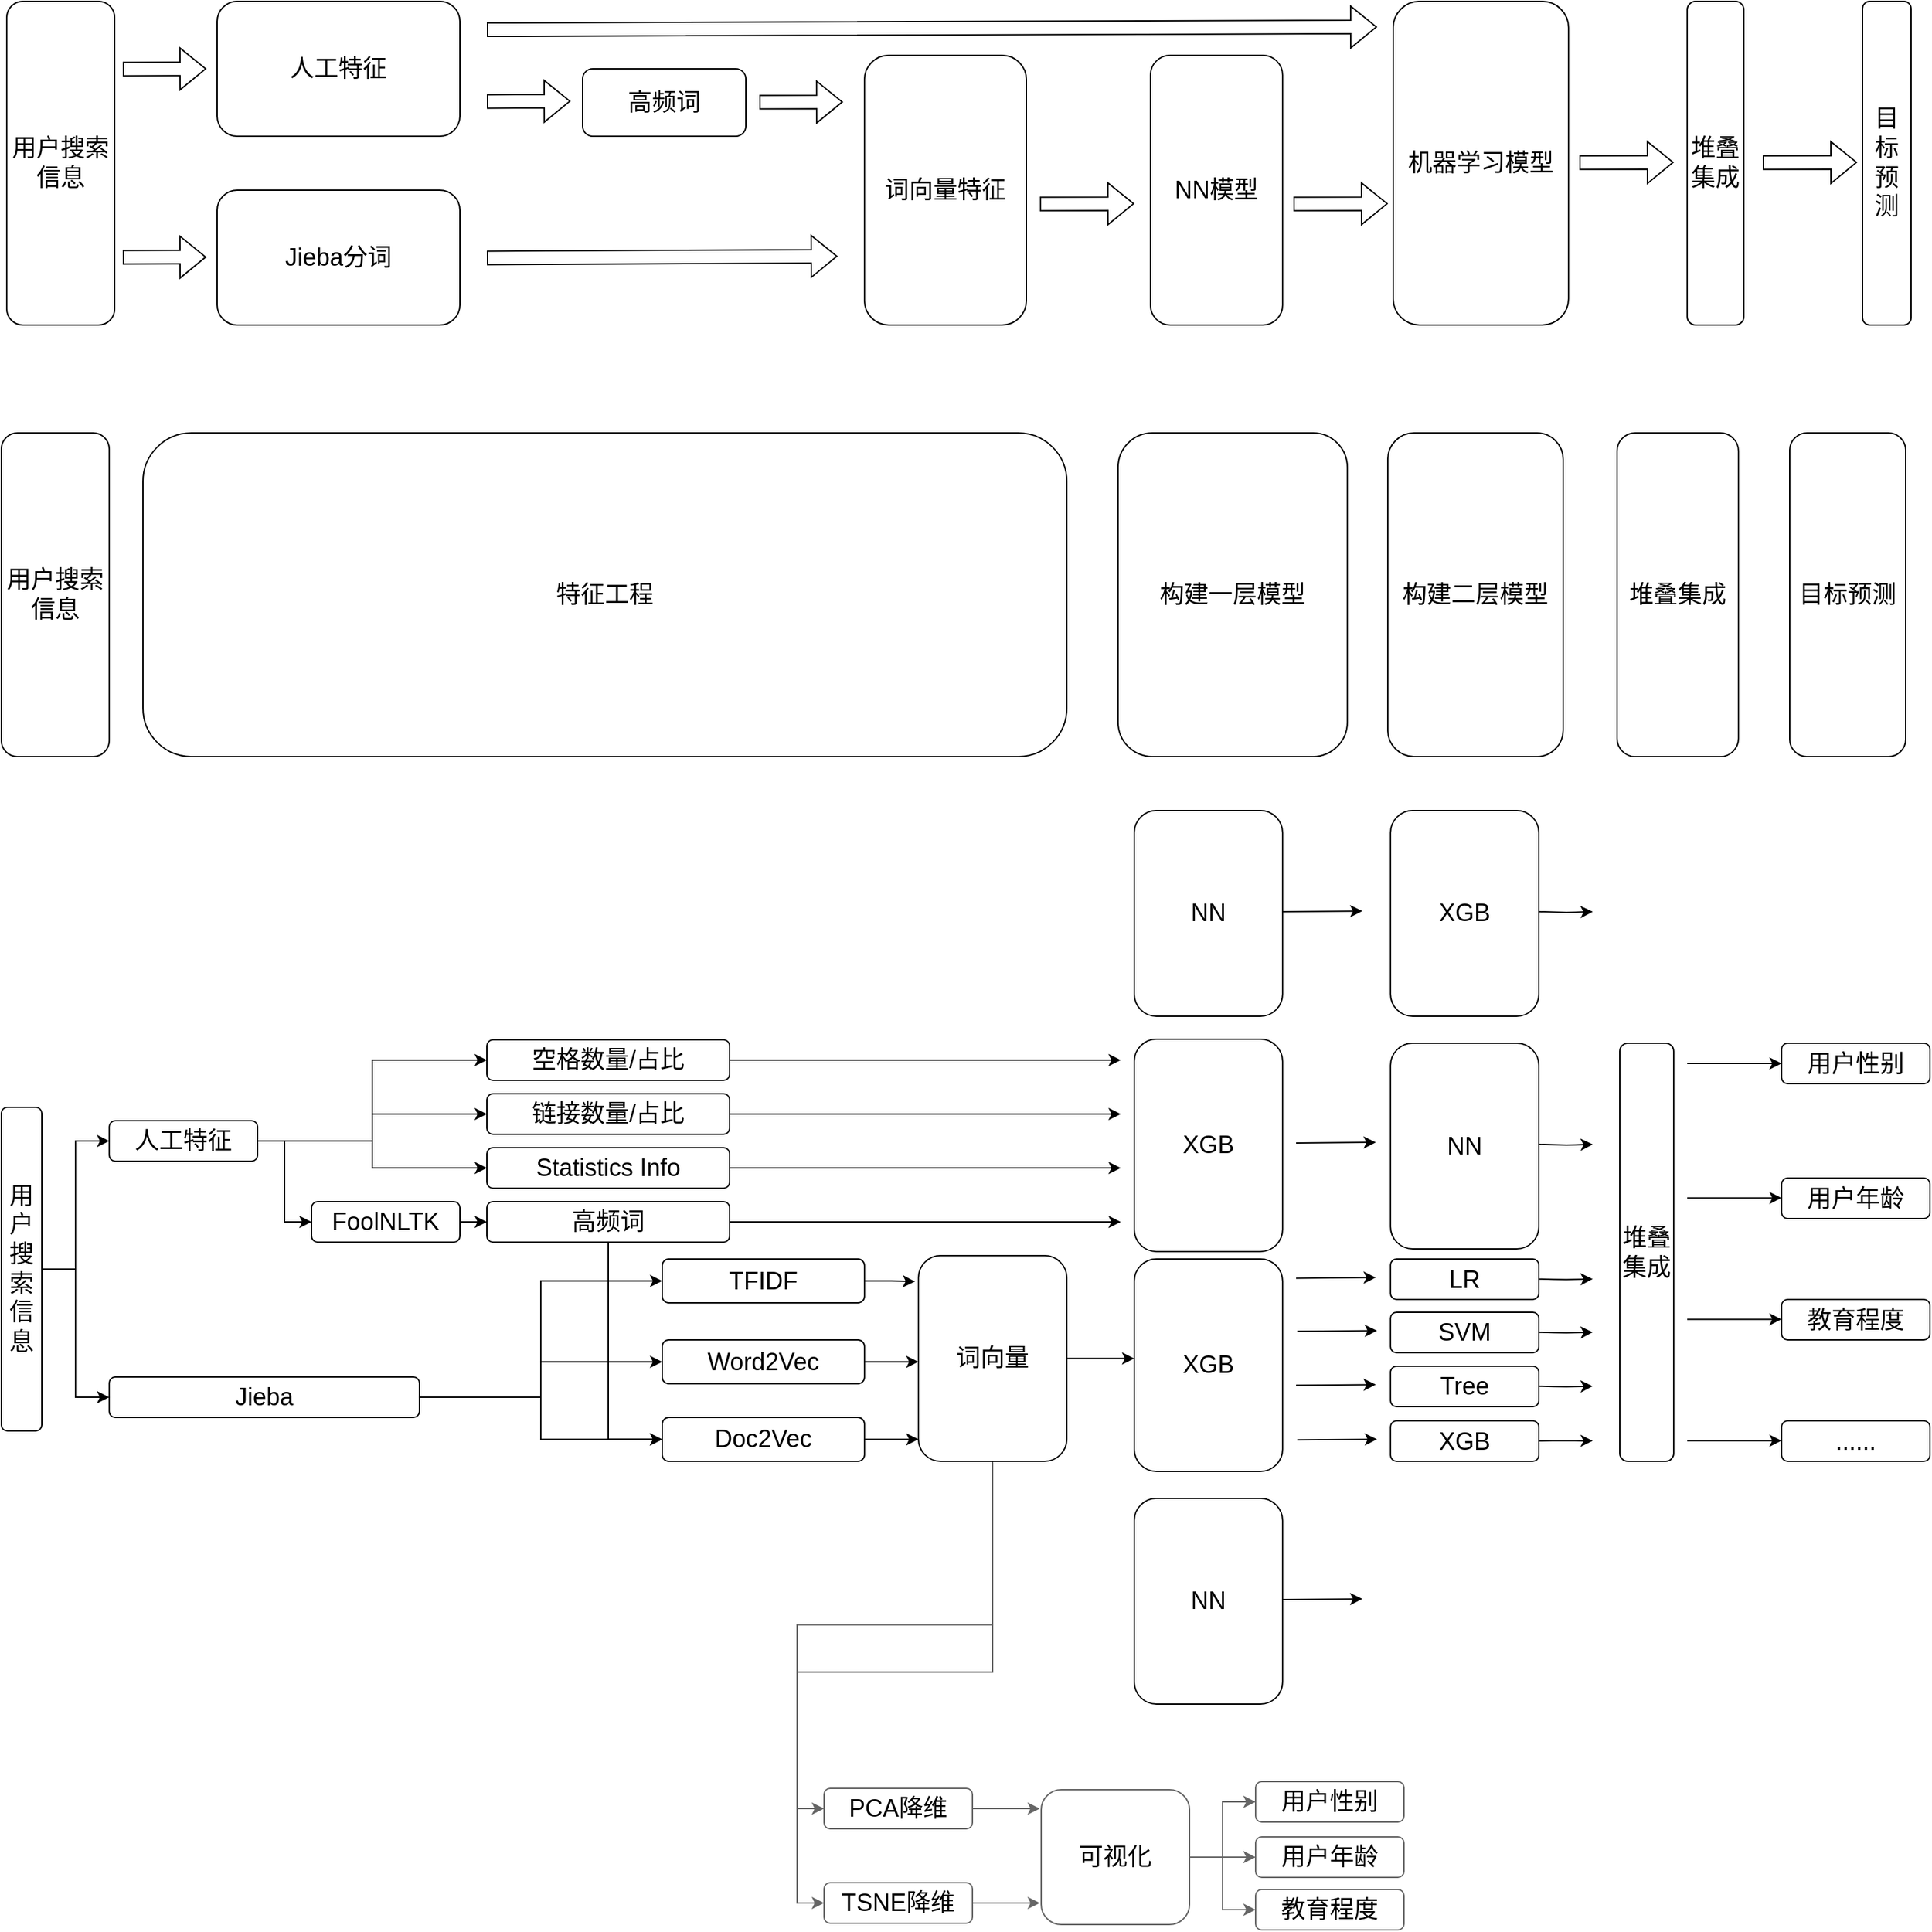 <mxfile version="20.8.16" type="device"><diagram name="第 1 页" id="9Fc30EY1NGMjiPHyrEch"><mxGraphModel dx="1570" dy="1828" grid="1" gridSize="10" guides="1" tooltips="1" connect="1" arrows="1" fold="1" page="0" pageScale="1" pageWidth="827" pageHeight="1169" math="0" shadow="0"><root><mxCell id="0"/><mxCell id="1" parent="0"/><mxCell id="GUbCvNFaOBTnG6HG5J1T-9" style="edgeStyle=orthogonalEdgeStyle;rounded=0;orthogonalLoop=1;jettySize=auto;html=1;entryX=0;entryY=0.5;entryDx=0;entryDy=0;" parent="1" source="LwiLBTdPyozljFXvESVH-2" target="LwiLBTdPyozljFXvESVH-25" edge="1"><mxGeometry relative="1" as="geometry"/></mxCell><mxCell id="GUbCvNFaOBTnG6HG5J1T-10" style="edgeStyle=orthogonalEdgeStyle;rounded=0;orthogonalLoop=1;jettySize=auto;html=1;entryX=0;entryY=0.5;entryDx=0;entryDy=0;" parent="1" source="LwiLBTdPyozljFXvESVH-2" target="LwiLBTdPyozljFXvESVH-4" edge="1"><mxGeometry relative="1" as="geometry"/></mxCell><mxCell id="LwiLBTdPyozljFXvESVH-2" value="&lt;font style=&quot;font-size: 18px;&quot;&gt;用户搜索信息&lt;/font&gt;" style="rounded=1;whiteSpace=wrap;html=1;" parent="1" vertex="1"><mxGeometry x="20" y="350" width="30" height="240" as="geometry"/></mxCell><mxCell id="GUbCvNFaOBTnG6HG5J1T-11" style="edgeStyle=orthogonalEdgeStyle;rounded=0;orthogonalLoop=1;jettySize=auto;html=1;entryX=0;entryY=0.5;entryDx=0;entryDy=0;" parent="1" source="LwiLBTdPyozljFXvESVH-4" target="LwiLBTdPyozljFXvESVH-15" edge="1"><mxGeometry relative="1" as="geometry"/></mxCell><mxCell id="GUbCvNFaOBTnG6HG5J1T-12" style="edgeStyle=orthogonalEdgeStyle;rounded=0;orthogonalLoop=1;jettySize=auto;html=1;entryX=0;entryY=0.5;entryDx=0;entryDy=0;" parent="1" source="LwiLBTdPyozljFXvESVH-4" target="LwiLBTdPyozljFXvESVH-7" edge="1"><mxGeometry relative="1" as="geometry"/></mxCell><mxCell id="GUbCvNFaOBTnG6HG5J1T-13" style="edgeStyle=orthogonalEdgeStyle;rounded=0;orthogonalLoop=1;jettySize=auto;html=1;entryX=0;entryY=0.5;entryDx=0;entryDy=0;" parent="1" source="LwiLBTdPyozljFXvESVH-4" target="LwiLBTdPyozljFXvESVH-6" edge="1"><mxGeometry relative="1" as="geometry"/></mxCell><mxCell id="GUbCvNFaOBTnG6HG5J1T-14" style="edgeStyle=orthogonalEdgeStyle;rounded=0;orthogonalLoop=1;jettySize=auto;html=1;entryX=0;entryY=0.5;entryDx=0;entryDy=0;" parent="1" source="LwiLBTdPyozljFXvESVH-4" target="LwiLBTdPyozljFXvESVH-5" edge="1"><mxGeometry relative="1" as="geometry"/></mxCell><mxCell id="LwiLBTdPyozljFXvESVH-4" value="人工特征" style="rounded=1;whiteSpace=wrap;html=1;fontSize=18;fontColor=none;" parent="1" vertex="1"><mxGeometry x="100" y="360" width="110" height="30" as="geometry"/></mxCell><mxCell id="RSTVQu0dO_HnuHoC6hdl-31" style="edgeStyle=orthogonalEdgeStyle;rounded=0;orthogonalLoop=1;jettySize=auto;html=1;" parent="1" source="LwiLBTdPyozljFXvESVH-5" edge="1"><mxGeometry relative="1" as="geometry"><mxPoint x="850" y="315" as="targetPoint"/></mxGeometry></mxCell><mxCell id="LwiLBTdPyozljFXvESVH-5" value="空格数量/占比" style="rounded=1;whiteSpace=wrap;html=1;fontSize=18;fontColor=none;" parent="1" vertex="1"><mxGeometry x="380" y="300" width="180" height="30" as="geometry"/></mxCell><mxCell id="RSTVQu0dO_HnuHoC6hdl-32" style="edgeStyle=orthogonalEdgeStyle;rounded=0;orthogonalLoop=1;jettySize=auto;html=1;" parent="1" source="LwiLBTdPyozljFXvESVH-6" edge="1"><mxGeometry relative="1" as="geometry"><mxPoint x="850" y="355" as="targetPoint"/></mxGeometry></mxCell><mxCell id="LwiLBTdPyozljFXvESVH-6" value="链接数量/占比" style="rounded=1;whiteSpace=wrap;html=1;fontSize=18;fontColor=none;" parent="1" vertex="1"><mxGeometry x="380" y="340" width="180" height="30" as="geometry"/></mxCell><mxCell id="RSTVQu0dO_HnuHoC6hdl-33" style="edgeStyle=orthogonalEdgeStyle;rounded=0;orthogonalLoop=1;jettySize=auto;html=1;" parent="1" source="LwiLBTdPyozljFXvESVH-7" edge="1"><mxGeometry relative="1" as="geometry"><mxPoint x="850" y="395" as="targetPoint"/></mxGeometry></mxCell><mxCell id="LwiLBTdPyozljFXvESVH-7" value="Statistics Info" style="rounded=1;whiteSpace=wrap;html=1;fontSize=18;fontColor=none;" parent="1" vertex="1"><mxGeometry x="380" y="380" width="180" height="30" as="geometry"/></mxCell><mxCell id="RSTVQu0dO_HnuHoC6hdl-4" style="edgeStyle=orthogonalEdgeStyle;rounded=0;orthogonalLoop=1;jettySize=auto;html=1;entryX=0;entryY=0.5;entryDx=0;entryDy=0;" parent="1" source="LwiLBTdPyozljFXvESVH-8" target="LwiLBTdPyozljFXvESVH-21" edge="1"><mxGeometry relative="1" as="geometry"/></mxCell><mxCell id="RSTVQu0dO_HnuHoC6hdl-34" style="edgeStyle=orthogonalEdgeStyle;rounded=0;orthogonalLoop=1;jettySize=auto;html=1;" parent="1" source="LwiLBTdPyozljFXvESVH-8" edge="1"><mxGeometry relative="1" as="geometry"><mxPoint x="850" y="435" as="targetPoint"/></mxGeometry></mxCell><mxCell id="LwiLBTdPyozljFXvESVH-8" value="高频词" style="rounded=1;whiteSpace=wrap;html=1;fontSize=18;fontColor=none;" parent="1" vertex="1"><mxGeometry x="380" y="420" width="180" height="30" as="geometry"/></mxCell><mxCell id="LwiLBTdPyozljFXvESVH-17" style="edgeStyle=orthogonalEdgeStyle;orthogonalLoop=1;jettySize=auto;html=1;entryX=0;entryY=0.5;entryDx=0;entryDy=0;fontSize=18;fontColor=none;" parent="1" target="LwiLBTdPyozljFXvESVH-8" edge="1"><mxGeometry relative="1" as="geometry"><mxPoint x="350" y="435.0" as="sourcePoint"/></mxGeometry></mxCell><mxCell id="LwiLBTdPyozljFXvESVH-15" value="FoolNLTK" style="rounded=1;whiteSpace=wrap;html=1;fontSize=18;fontColor=none;" parent="1" vertex="1"><mxGeometry x="250" y="420" width="110" height="30" as="geometry"/></mxCell><mxCell id="6wwRhOgcztrtC0Wjj2rU-10" style="edgeStyle=orthogonalEdgeStyle;rounded=0;orthogonalLoop=1;jettySize=auto;html=1;entryX=0;entryY=0.893;entryDx=0;entryDy=0;entryPerimeter=0;" parent="1" source="LwiLBTdPyozljFXvESVH-21" target="hGY91zKGhi6O16tzzfDq-1" edge="1"><mxGeometry relative="1" as="geometry"/></mxCell><mxCell id="LwiLBTdPyozljFXvESVH-21" value="Doc2Vec" style="rounded=1;whiteSpace=wrap;html=1;fontSize=18;fontColor=none;" parent="1" vertex="1"><mxGeometry x="510" y="580" width="150" height="32.5" as="geometry"/></mxCell><mxCell id="LwiLBTdPyozljFXvESVH-24" value="&lt;span style=&quot;font-size: 18px;&quot;&gt;堆叠集成&lt;/span&gt;" style="rounded=1;whiteSpace=wrap;html=1;" parent="1" vertex="1"><mxGeometry x="1220" y="302.5" width="40" height="310" as="geometry"/></mxCell><mxCell id="hGY91zKGhi6O16tzzfDq-18" style="edgeStyle=orthogonalEdgeStyle;rounded=0;orthogonalLoop=1;jettySize=auto;html=1;entryX=0;entryY=0.5;entryDx=0;entryDy=0;" parent="1" source="LwiLBTdPyozljFXvESVH-25" target="LwiLBTdPyozljFXvESVH-21" edge="1"><mxGeometry relative="1" as="geometry"/></mxCell><mxCell id="6wwRhOgcztrtC0Wjj2rU-5" style="edgeStyle=orthogonalEdgeStyle;rounded=0;orthogonalLoop=1;jettySize=auto;html=1;entryX=0;entryY=0.5;entryDx=0;entryDy=0;" parent="1" source="LwiLBTdPyozljFXvESVH-25" target="6wwRhOgcztrtC0Wjj2rU-2" edge="1"><mxGeometry relative="1" as="geometry"/></mxCell><mxCell id="6wwRhOgcztrtC0Wjj2rU-6" style="edgeStyle=orthogonalEdgeStyle;rounded=0;orthogonalLoop=1;jettySize=auto;html=1;entryX=0;entryY=0.5;entryDx=0;entryDy=0;" parent="1" source="LwiLBTdPyozljFXvESVH-25" target="6wwRhOgcztrtC0Wjj2rU-3" edge="1"><mxGeometry relative="1" as="geometry"/></mxCell><mxCell id="LwiLBTdPyozljFXvESVH-25" value="Jieba" style="rounded=1;whiteSpace=wrap;html=1;fontSize=18;fontColor=none;" parent="1" vertex="1"><mxGeometry x="100" y="550" width="230" height="30" as="geometry"/></mxCell><mxCell id="LwiLBTdPyozljFXvESVH-36" value="教育程度" style="rounded=1;whiteSpace=wrap;html=1;fontSize=18;fontColor=none;" parent="1" vertex="1"><mxGeometry x="1340" y="492.5" width="110" height="30" as="geometry"/></mxCell><mxCell id="LwiLBTdPyozljFXvESVH-37" value="用户年龄" style="rounded=1;whiteSpace=wrap;html=1;fontSize=18;fontColor=none;" parent="1" vertex="1"><mxGeometry x="1340" y="402.5" width="110" height="30" as="geometry"/></mxCell><mxCell id="LwiLBTdPyozljFXvESVH-38" value="用户性别" style="rounded=1;whiteSpace=wrap;html=1;fontSize=18;fontColor=none;" parent="1" vertex="1"><mxGeometry x="1340" y="302.5" width="110" height="30" as="geometry"/></mxCell><mxCell id="LwiLBTdPyozljFXvESVH-41" value="......" style="rounded=1;whiteSpace=wrap;html=1;fontSize=18;fontColor=none;" parent="1" vertex="1"><mxGeometry x="1340" y="582.5" width="110" height="30" as="geometry"/></mxCell><mxCell id="GUbCvNFaOBTnG6HG5J1T-35" style="edgeStyle=orthogonalEdgeStyle;rounded=0;orthogonalLoop=1;jettySize=auto;html=1;fontSize=18;fontColor=default;strokeColor=#666666;" parent="1" source="LwiLBTdPyozljFXvESVH-43" edge="1"><mxGeometry relative="1" as="geometry"><mxPoint x="790" y="870" as="targetPoint"/></mxGeometry></mxCell><mxCell id="LwiLBTdPyozljFXvESVH-43" value="PCA降维" style="rounded=1;whiteSpace=wrap;html=1;fontSize=18;fontColor=none;strokeColor=#666666;" parent="1" vertex="1"><mxGeometry x="630" y="855" width="110" height="30" as="geometry"/></mxCell><mxCell id="GUbCvNFaOBTnG6HG5J1T-37" style="edgeStyle=orthogonalEdgeStyle;rounded=0;orthogonalLoop=1;jettySize=auto;html=1;entryX=0;entryY=0.5;entryDx=0;entryDy=0;fontSize=18;fontColor=default;strokeColor=#666666;" parent="1" source="LwiLBTdPyozljFXvESVH-45" target="LwiLBTdPyozljFXvESVH-51" edge="1"><mxGeometry relative="1" as="geometry"/></mxCell><mxCell id="GUbCvNFaOBTnG6HG5J1T-38" style="edgeStyle=orthogonalEdgeStyle;rounded=0;orthogonalLoop=1;jettySize=auto;html=1;entryX=0;entryY=0.5;entryDx=0;entryDy=0;fontSize=18;fontColor=default;strokeColor=#666666;" parent="1" source="LwiLBTdPyozljFXvESVH-45" target="LwiLBTdPyozljFXvESVH-50" edge="1"><mxGeometry relative="1" as="geometry"/></mxCell><mxCell id="GUbCvNFaOBTnG6HG5J1T-39" style="edgeStyle=orthogonalEdgeStyle;rounded=0;orthogonalLoop=1;jettySize=auto;html=1;entryX=0;entryY=0.5;entryDx=0;entryDy=0;fontSize=18;fontColor=default;strokeColor=#666666;" parent="1" source="LwiLBTdPyozljFXvESVH-45" target="LwiLBTdPyozljFXvESVH-49" edge="1"><mxGeometry relative="1" as="geometry"/></mxCell><mxCell id="LwiLBTdPyozljFXvESVH-45" value="可视化" style="rounded=1;whiteSpace=wrap;html=1;fontSize=18;fontColor=none;strokeColor=#666666;" parent="1" vertex="1"><mxGeometry x="791" y="856" width="110" height="100" as="geometry"/></mxCell><mxCell id="LwiLBTdPyozljFXvESVH-49" value="教育程度" style="rounded=1;whiteSpace=wrap;html=1;fontSize=18;fontColor=none;strokeColor=#666666;" parent="1" vertex="1"><mxGeometry x="950" y="930" width="110" height="30" as="geometry"/></mxCell><mxCell id="LwiLBTdPyozljFXvESVH-50" value="用户年龄" style="rounded=1;whiteSpace=wrap;html=1;fontSize=18;fontColor=none;strokeColor=#666666;" parent="1" vertex="1"><mxGeometry x="950" y="891" width="110" height="30" as="geometry"/></mxCell><mxCell id="LwiLBTdPyozljFXvESVH-51" value="用户性别" style="rounded=1;whiteSpace=wrap;html=1;fontSize=18;fontColor=none;strokeColor=#666666;" parent="1" vertex="1"><mxGeometry x="950" y="850" width="110" height="30" as="geometry"/></mxCell><mxCell id="LwiLBTdPyozljFXvESVH-86" style="edgeStyle=orthogonalEdgeStyle;orthogonalLoop=1;jettySize=auto;html=1;fontSize=18;fontColor=none;" parent="1" edge="1"><mxGeometry relative="1" as="geometry"><mxPoint x="1200" y="377.5" as="targetPoint"/><mxPoint x="1160" y="377.5" as="sourcePoint"/></mxGeometry></mxCell><mxCell id="LwiLBTdPyozljFXvESVH-71" style="edgeStyle=orthogonalEdgeStyle;orthogonalLoop=1;jettySize=auto;html=1;exitX=0.5;exitY=1;exitDx=0;exitDy=0;fontSize=18;fontColor=none;" parent="1" edge="1"><mxGeometry relative="1" as="geometry"><mxPoint x="1105" y="392.5" as="sourcePoint"/><mxPoint x="1105" y="392.5" as="targetPoint"/></mxGeometry></mxCell><mxCell id="GUbCvNFaOBTnG6HG5J1T-36" style="edgeStyle=orthogonalEdgeStyle;rounded=0;orthogonalLoop=1;jettySize=auto;html=1;fontSize=18;fontColor=default;strokeColor=#666666;" parent="1" source="GUbCvNFaOBTnG6HG5J1T-4" edge="1"><mxGeometry relative="1" as="geometry"><mxPoint x="790" y="940" as="targetPoint"/></mxGeometry></mxCell><mxCell id="GUbCvNFaOBTnG6HG5J1T-4" value="TSNE降维" style="rounded=1;whiteSpace=wrap;html=1;fontSize=18;fontColor=none;strokeColor=#666666;" parent="1" vertex="1"><mxGeometry x="630" y="925" width="110" height="30" as="geometry"/></mxCell><mxCell id="hGY91zKGhi6O16tzzfDq-31" style="edgeStyle=orthogonalEdgeStyle;rounded=0;orthogonalLoop=1;jettySize=auto;html=1;entryX=0;entryY=0.5;entryDx=0;entryDy=0;strokeColor=#666666;" parent="1" source="hGY91zKGhi6O16tzzfDq-1" target="LwiLBTdPyozljFXvESVH-43" edge="1"><mxGeometry relative="1" as="geometry"/></mxCell><mxCell id="hGY91zKGhi6O16tzzfDq-32" style="edgeStyle=orthogonalEdgeStyle;rounded=0;orthogonalLoop=1;jettySize=auto;html=1;entryX=0;entryY=0.5;entryDx=0;entryDy=0;strokeColor=#666666;" parent="1" source="hGY91zKGhi6O16tzzfDq-1" target="GUbCvNFaOBTnG6HG5J1T-4" edge="1"><mxGeometry relative="1" as="geometry"/></mxCell><mxCell id="RSTVQu0dO_HnuHoC6hdl-10" style="edgeStyle=orthogonalEdgeStyle;rounded=0;orthogonalLoop=1;jettySize=auto;html=1;entryX=0;entryY=0.5;entryDx=0;entryDy=0;" parent="1" source="hGY91zKGhi6O16tzzfDq-1" edge="1"><mxGeometry relative="1" as="geometry"><mxPoint x="860" y="536.25" as="targetPoint"/></mxGeometry></mxCell><mxCell id="hGY91zKGhi6O16tzzfDq-1" value="词向量" style="rounded=1;whiteSpace=wrap;html=1;fontSize=18;fontColor=default;" parent="1" vertex="1"><mxGeometry x="700" y="460" width="110" height="152.5" as="geometry"/></mxCell><mxCell id="hGY91zKGhi6O16tzzfDq-42" value="" style="endArrow=classic;html=1;rounded=0;strokeColor=#000000;entryX=0;entryY=0.5;entryDx=0;entryDy=0;" parent="1" target="LwiLBTdPyozljFXvESVH-38" edge="1"><mxGeometry width="50" height="50" relative="1" as="geometry"><mxPoint x="1270" y="317.5" as="sourcePoint"/><mxPoint x="1310" y="267.5" as="targetPoint"/></mxGeometry></mxCell><mxCell id="hGY91zKGhi6O16tzzfDq-46" value="" style="endArrow=classic;html=1;rounded=0;strokeColor=#000000;entryX=0;entryY=0.5;entryDx=0;entryDy=0;" parent="1" edge="1"><mxGeometry width="50" height="50" relative="1" as="geometry"><mxPoint x="1270" y="417.21" as="sourcePoint"/><mxPoint x="1340" y="417.21" as="targetPoint"/></mxGeometry></mxCell><mxCell id="hGY91zKGhi6O16tzzfDq-47" value="" style="endArrow=classic;html=1;rounded=0;strokeColor=#000000;entryX=0;entryY=0.5;entryDx=0;entryDy=0;" parent="1" edge="1"><mxGeometry width="50" height="50" relative="1" as="geometry"><mxPoint x="1270" y="507.21" as="sourcePoint"/><mxPoint x="1340" y="507.21" as="targetPoint"/></mxGeometry></mxCell><mxCell id="hGY91zKGhi6O16tzzfDq-48" value="" style="endArrow=classic;html=1;rounded=0;strokeColor=#000000;entryX=0;entryY=0.5;entryDx=0;entryDy=0;" parent="1" edge="1"><mxGeometry width="50" height="50" relative="1" as="geometry"><mxPoint x="1270" y="597.21" as="sourcePoint"/><mxPoint x="1340" y="597.21" as="targetPoint"/></mxGeometry></mxCell><mxCell id="RSTVQu0dO_HnuHoC6hdl-5" value="XGB" style="rounded=1;whiteSpace=wrap;html=1;fontSize=18;fontColor=none;" parent="1" vertex="1"><mxGeometry x="1050" y="582.5" width="110" height="30" as="geometry"/></mxCell><mxCell id="RSTVQu0dO_HnuHoC6hdl-6" value="LR" style="rounded=1;whiteSpace=wrap;html=1;fontSize=18;fontColor=none;" parent="1" vertex="1"><mxGeometry x="1050" y="462.5" width="110" height="30" as="geometry"/></mxCell><mxCell id="RSTVQu0dO_HnuHoC6hdl-7" value="SVM" style="rounded=1;whiteSpace=wrap;html=1;fontSize=18;fontColor=none;" parent="1" vertex="1"><mxGeometry x="1050" y="502" width="110" height="30" as="geometry"/></mxCell><mxCell id="RSTVQu0dO_HnuHoC6hdl-8" value="Tree" style="rounded=1;whiteSpace=wrap;html=1;fontSize=18;fontColor=none;" parent="1" vertex="1"><mxGeometry x="1050" y="542" width="110" height="30" as="geometry"/></mxCell><mxCell id="RSTVQu0dO_HnuHoC6hdl-14" value="" style="endArrow=classic;html=1;rounded=0;entryX=0;entryY=0.5;entryDx=0;entryDy=0;exitX=1.008;exitY=0.118;exitDx=0;exitDy=0;exitPerimeter=0;" parent="1" edge="1"><mxGeometry width="50" height="50" relative="1" as="geometry"><mxPoint x="980.88" y="516.175" as="sourcePoint"/><mxPoint x="1040" y="515.68" as="targetPoint"/></mxGeometry></mxCell><mxCell id="RSTVQu0dO_HnuHoC6hdl-15" value="" style="endArrow=classic;html=1;rounded=0;entryX=0;entryY=0.5;entryDx=0;entryDy=0;exitX=1.008;exitY=0.118;exitDx=0;exitDy=0;exitPerimeter=0;" parent="1" edge="1"><mxGeometry width="50" height="50" relative="1" as="geometry"><mxPoint x="980.0" y="556.175" as="sourcePoint"/><mxPoint x="1039.12" y="555.68" as="targetPoint"/></mxGeometry></mxCell><mxCell id="RSTVQu0dO_HnuHoC6hdl-16" value="" style="endArrow=classic;html=1;rounded=0;entryX=0;entryY=0.5;entryDx=0;entryDy=0;exitX=1.008;exitY=0.118;exitDx=0;exitDy=0;exitPerimeter=0;" parent="1" edge="1"><mxGeometry width="50" height="50" relative="1" as="geometry"><mxPoint x="980.88" y="596.675" as="sourcePoint"/><mxPoint x="1040" y="596.18" as="targetPoint"/></mxGeometry></mxCell><mxCell id="RSTVQu0dO_HnuHoC6hdl-17" style="edgeStyle=orthogonalEdgeStyle;orthogonalLoop=1;jettySize=auto;html=1;fontSize=18;fontColor=none;" parent="1" edge="1"><mxGeometry relative="1" as="geometry"><mxPoint x="1200" y="477.32" as="targetPoint"/><mxPoint x="1160" y="477.32" as="sourcePoint"/></mxGeometry></mxCell><mxCell id="RSTVQu0dO_HnuHoC6hdl-18" style="edgeStyle=orthogonalEdgeStyle;orthogonalLoop=1;jettySize=auto;html=1;fontSize=18;fontColor=none;" parent="1" edge="1"><mxGeometry relative="1" as="geometry"><mxPoint x="1200" y="516.82" as="targetPoint"/><mxPoint x="1160" y="516.82" as="sourcePoint"/></mxGeometry></mxCell><mxCell id="RSTVQu0dO_HnuHoC6hdl-19" style="edgeStyle=orthogonalEdgeStyle;orthogonalLoop=1;jettySize=auto;html=1;fontSize=18;fontColor=none;" parent="1" edge="1"><mxGeometry relative="1" as="geometry"><mxPoint x="1200" y="556.82" as="targetPoint"/><mxPoint x="1160" y="556.82" as="sourcePoint"/></mxGeometry></mxCell><mxCell id="RSTVQu0dO_HnuHoC6hdl-20" style="edgeStyle=orthogonalEdgeStyle;orthogonalLoop=1;jettySize=auto;html=1;fontSize=18;fontColor=none;" parent="1" edge="1"><mxGeometry relative="1" as="geometry"><mxPoint x="1200" y="597.32" as="targetPoint"/><mxPoint x="1160" y="597.32" as="sourcePoint"/><Array as="points"><mxPoint x="1180" y="597.5"/><mxPoint x="1180" y="597.5"/></Array></mxGeometry></mxCell><mxCell id="RSTVQu0dO_HnuHoC6hdl-22" value="&lt;font style=&quot;font-size: 18px;&quot;&gt;用户搜索信息&lt;/font&gt;" style="rounded=1;whiteSpace=wrap;html=1;" parent="1" vertex="1"><mxGeometry x="20" y="-150" width="80" height="240" as="geometry"/></mxCell><mxCell id="RSTVQu0dO_HnuHoC6hdl-23" value="&lt;span style=&quot;font-size: 18px;&quot;&gt;特征工程&lt;/span&gt;" style="rounded=1;whiteSpace=wrap;html=1;" parent="1" vertex="1"><mxGeometry x="125" y="-150" width="685" height="240" as="geometry"/></mxCell><mxCell id="RSTVQu0dO_HnuHoC6hdl-24" value="&lt;span style=&quot;font-size: 18px;&quot;&gt;构建一层模型&lt;/span&gt;" style="rounded=1;whiteSpace=wrap;html=1;" parent="1" vertex="1"><mxGeometry x="848" y="-150" width="170" height="240" as="geometry"/></mxCell><mxCell id="RSTVQu0dO_HnuHoC6hdl-25" value="&lt;span style=&quot;font-size: 18px;&quot;&gt;构建二层模型&lt;/span&gt;" style="rounded=1;whiteSpace=wrap;html=1;" parent="1" vertex="1"><mxGeometry x="1048" y="-150" width="130" height="240" as="geometry"/></mxCell><mxCell id="RSTVQu0dO_HnuHoC6hdl-26" value="&lt;span style=&quot;font-size: 18px;&quot;&gt;堆叠集成&lt;/span&gt;" style="rounded=1;whiteSpace=wrap;html=1;" parent="1" vertex="1"><mxGeometry x="1218" y="-150" width="90" height="240" as="geometry"/></mxCell><mxCell id="RSTVQu0dO_HnuHoC6hdl-27" value="&lt;span style=&quot;font-size: 18px;&quot;&gt;目标预测&lt;/span&gt;" style="rounded=1;whiteSpace=wrap;html=1;" parent="1" vertex="1"><mxGeometry x="1346" y="-150" width="86" height="240" as="geometry"/></mxCell><mxCell id="RSTVQu0dO_HnuHoC6hdl-30" value="NN" style="rounded=1;whiteSpace=wrap;html=1;fontSize=18;fontColor=default;" parent="1" vertex="1"><mxGeometry x="1050" y="302.5" width="110" height="152.5" as="geometry"/></mxCell><mxCell id="RSTVQu0dO_HnuHoC6hdl-36" value="" style="endArrow=classic;html=1;rounded=0;entryX=0;entryY=0.5;entryDx=0;entryDy=0;exitX=1.008;exitY=0.118;exitDx=0;exitDy=0;exitPerimeter=0;" parent="1" edge="1"><mxGeometry width="50" height="50" relative="1" as="geometry"><mxPoint x="980.0" y="376.495" as="sourcePoint"/><mxPoint x="1039.12" y="376" as="targetPoint"/></mxGeometry></mxCell><mxCell id="RSTVQu0dO_HnuHoC6hdl-38" value="" style="endArrow=classic;html=1;rounded=0;entryX=0;entryY=0.5;entryDx=0;entryDy=0;exitX=1.008;exitY=0.118;exitDx=0;exitDy=0;exitPerimeter=0;" parent="1" edge="1"><mxGeometry width="50" height="50" relative="1" as="geometry"><mxPoint x="980.0" y="476.715" as="sourcePoint"/><mxPoint x="1039.12" y="476.22" as="targetPoint"/></mxGeometry></mxCell><mxCell id="6wwRhOgcztrtC0Wjj2rU-9" style="edgeStyle=orthogonalEdgeStyle;rounded=0;orthogonalLoop=1;jettySize=auto;html=1;entryX=0;entryY=0.516;entryDx=0;entryDy=0;entryPerimeter=0;" parent="1" source="6wwRhOgcztrtC0Wjj2rU-2" target="hGY91zKGhi6O16tzzfDq-1" edge="1"><mxGeometry relative="1" as="geometry"/></mxCell><mxCell id="6wwRhOgcztrtC0Wjj2rU-2" value="Word2Vec" style="rounded=1;whiteSpace=wrap;html=1;fontSize=18;fontColor=none;" parent="1" vertex="1"><mxGeometry x="510" y="522.5" width="150" height="32.5" as="geometry"/></mxCell><mxCell id="6wwRhOgcztrtC0Wjj2rU-7" style="edgeStyle=orthogonalEdgeStyle;rounded=0;orthogonalLoop=1;jettySize=auto;html=1;entryX=-0.023;entryY=0.126;entryDx=0;entryDy=0;entryPerimeter=0;" parent="1" source="6wwRhOgcztrtC0Wjj2rU-3" target="hGY91zKGhi6O16tzzfDq-1" edge="1"><mxGeometry relative="1" as="geometry"/></mxCell><mxCell id="6wwRhOgcztrtC0Wjj2rU-3" value="TFIDF" style="rounded=1;whiteSpace=wrap;html=1;fontSize=18;fontColor=none;" parent="1" vertex="1"><mxGeometry x="510" y="462.5" width="150" height="32.5" as="geometry"/></mxCell><mxCell id="ttWfdbG6HhaQLmpqDGqV-1" value="&lt;font style=&quot;font-size: 18px;&quot;&gt;用户搜索信息&lt;/font&gt;" style="rounded=1;whiteSpace=wrap;html=1;" parent="1" vertex="1"><mxGeometry x="24" y="-470" width="80" height="240" as="geometry"/></mxCell><mxCell id="ttWfdbG6HhaQLmpqDGqV-2" value="&lt;span style=&quot;font-size: 18px;&quot;&gt;人工特征&lt;/span&gt;" style="rounded=1;whiteSpace=wrap;html=1;" parent="1" vertex="1"><mxGeometry x="180" y="-470" width="180" height="100" as="geometry"/></mxCell><mxCell id="ttWfdbG6HhaQLmpqDGqV-3" value="&lt;span style=&quot;font-size: 18px;&quot;&gt;NN模型&lt;/span&gt;" style="rounded=1;whiteSpace=wrap;html=1;" parent="1" vertex="1"><mxGeometry x="872" y="-430" width="98" height="200" as="geometry"/></mxCell><mxCell id="ttWfdbG6HhaQLmpqDGqV-4" value="&lt;span style=&quot;font-size: 18px;&quot;&gt;机器学习模型&lt;/span&gt;" style="rounded=1;whiteSpace=wrap;html=1;" parent="1" vertex="1"><mxGeometry x="1052" y="-470" width="130" height="240" as="geometry"/></mxCell><mxCell id="ttWfdbG6HhaQLmpqDGqV-5" value="&lt;span style=&quot;font-size: 18px;&quot;&gt;堆叠集成&lt;/span&gt;" style="rounded=1;whiteSpace=wrap;html=1;" parent="1" vertex="1"><mxGeometry x="1270" y="-470" width="42" height="240" as="geometry"/></mxCell><mxCell id="ttWfdbG6HhaQLmpqDGqV-6" value="&lt;span style=&quot;font-size: 18px;&quot;&gt;目标预测&lt;/span&gt;" style="rounded=1;whiteSpace=wrap;html=1;" parent="1" vertex="1"><mxGeometry x="1400" y="-470" width="36" height="240" as="geometry"/></mxCell><mxCell id="ttWfdbG6HhaQLmpqDGqV-14" value="&lt;span style=&quot;font-size: 18px;&quot;&gt;Jieba分词&lt;/span&gt;" style="rounded=1;whiteSpace=wrap;html=1;" parent="1" vertex="1"><mxGeometry x="180" y="-330" width="180" height="100" as="geometry"/></mxCell><mxCell id="ttWfdbG6HhaQLmpqDGqV-15" value="&lt;span style=&quot;font-size: 18px;&quot;&gt;高频词&lt;/span&gt;" style="rounded=1;whiteSpace=wrap;html=1;" parent="1" vertex="1"><mxGeometry x="451" y="-420" width="121" height="50" as="geometry"/></mxCell><mxCell id="ttWfdbG6HhaQLmpqDGqV-17" value="&lt;span style=&quot;font-size: 18px;&quot;&gt;词向量特征&lt;/span&gt;" style="rounded=1;whiteSpace=wrap;html=1;" parent="1" vertex="1"><mxGeometry x="660" y="-430" width="120" height="200" as="geometry"/></mxCell><mxCell id="ttWfdbG6HhaQLmpqDGqV-19" value="" style="shape=flexArrow;endArrow=classic;html=1;rounded=0;" parent="1" edge="1"><mxGeometry width="50" height="50" relative="1" as="geometry"><mxPoint x="380" y="-395.77" as="sourcePoint"/><mxPoint x="442" y="-396" as="targetPoint"/></mxGeometry></mxCell><mxCell id="ttWfdbG6HhaQLmpqDGqV-20" value="" style="shape=flexArrow;endArrow=classic;html=1;rounded=0;" parent="1" edge="1"><mxGeometry width="50" height="50" relative="1" as="geometry"><mxPoint x="380" y="-279.77" as="sourcePoint"/><mxPoint x="640" y="-281" as="targetPoint"/></mxGeometry></mxCell><mxCell id="ttWfdbG6HhaQLmpqDGqV-22" value="" style="shape=flexArrow;endArrow=classic;html=1;rounded=0;" parent="1" edge="1"><mxGeometry width="50" height="50" relative="1" as="geometry"><mxPoint x="582" y="-395.2" as="sourcePoint"/><mxPoint x="644" y="-395.43" as="targetPoint"/></mxGeometry></mxCell><mxCell id="ttWfdbG6HhaQLmpqDGqV-23" value="" style="shape=flexArrow;endArrow=classic;html=1;rounded=0;" parent="1" edge="1"><mxGeometry width="50" height="50" relative="1" as="geometry"><mxPoint x="110" y="-419.77" as="sourcePoint"/><mxPoint x="172" y="-420" as="targetPoint"/></mxGeometry></mxCell><mxCell id="ttWfdbG6HhaQLmpqDGqV-24" value="" style="shape=flexArrow;endArrow=classic;html=1;rounded=0;" parent="1" edge="1"><mxGeometry width="50" height="50" relative="1" as="geometry"><mxPoint x="110" y="-280.2" as="sourcePoint"/><mxPoint x="172" y="-280.43" as="targetPoint"/></mxGeometry></mxCell><mxCell id="ttWfdbG6HhaQLmpqDGqV-25" value="" style="shape=flexArrow;endArrow=classic;html=1;rounded=0;" parent="1" edge="1"><mxGeometry width="50" height="50" relative="1" as="geometry"><mxPoint x="380" y="-449" as="sourcePoint"/><mxPoint x="1040" y="-451" as="targetPoint"/></mxGeometry></mxCell><mxCell id="ttWfdbG6HhaQLmpqDGqV-26" value="" style="shape=flexArrow;endArrow=classic;html=1;rounded=0;" parent="1" edge="1"><mxGeometry width="50" height="50" relative="1" as="geometry"><mxPoint x="790" y="-319.77" as="sourcePoint"/><mxPoint x="860" y="-320" as="targetPoint"/></mxGeometry></mxCell><mxCell id="ttWfdbG6HhaQLmpqDGqV-27" value="" style="shape=flexArrow;endArrow=classic;html=1;rounded=0;" parent="1" edge="1"><mxGeometry width="50" height="50" relative="1" as="geometry"><mxPoint x="978" y="-319.77" as="sourcePoint"/><mxPoint x="1048" y="-320" as="targetPoint"/></mxGeometry></mxCell><mxCell id="ttWfdbG6HhaQLmpqDGqV-28" value="" style="shape=flexArrow;endArrow=classic;html=1;rounded=0;" parent="1" edge="1"><mxGeometry width="50" height="50" relative="1" as="geometry"><mxPoint x="1190" y="-350.36" as="sourcePoint"/><mxPoint x="1260" y="-350.59" as="targetPoint"/></mxGeometry></mxCell><mxCell id="ttWfdbG6HhaQLmpqDGqV-29" value="" style="shape=flexArrow;endArrow=classic;html=1;rounded=0;" parent="1" edge="1"><mxGeometry width="50" height="50" relative="1" as="geometry"><mxPoint x="1326" y="-350.36" as="sourcePoint"/><mxPoint x="1396" y="-350.59" as="targetPoint"/></mxGeometry></mxCell><mxCell id="UpacIrpy-cv5HSe_lcno-1" value="XGB" style="rounded=1;whiteSpace=wrap;html=1;fontSize=18;fontColor=default;" parent="1" vertex="1"><mxGeometry x="860" y="299.5" width="110" height="157.5" as="geometry"/></mxCell><mxCell id="UpacIrpy-cv5HSe_lcno-2" style="edgeStyle=orthogonalEdgeStyle;orthogonalLoop=1;jettySize=auto;html=1;fontSize=18;fontColor=none;" parent="1" edge="1"><mxGeometry relative="1" as="geometry"><mxPoint x="1200" y="205" as="targetPoint"/><mxPoint x="1160" y="205" as="sourcePoint"/></mxGeometry></mxCell><mxCell id="UpacIrpy-cv5HSe_lcno-3" style="edgeStyle=orthogonalEdgeStyle;orthogonalLoop=1;jettySize=auto;html=1;exitX=0.5;exitY=1;exitDx=0;exitDy=0;fontSize=18;fontColor=none;" parent="1" edge="1"><mxGeometry relative="1" as="geometry"><mxPoint x="1105" y="220" as="sourcePoint"/><mxPoint x="1105" y="220" as="targetPoint"/></mxGeometry></mxCell><mxCell id="UpacIrpy-cv5HSe_lcno-4" value="XGB" style="rounded=1;whiteSpace=wrap;html=1;fontSize=18;fontColor=default;" parent="1" vertex="1"><mxGeometry x="1050" y="130" width="110" height="152.5" as="geometry"/></mxCell><mxCell id="UpacIrpy-cv5HSe_lcno-5" value="" style="endArrow=classic;html=1;rounded=0;entryX=0;entryY=0.5;entryDx=0;entryDy=0;exitX=1.008;exitY=0.118;exitDx=0;exitDy=0;exitPerimeter=0;" parent="1" edge="1"><mxGeometry width="50" height="50" relative="1" as="geometry"><mxPoint x="970" y="205.015" as="sourcePoint"/><mxPoint x="1029.12" y="204.52" as="targetPoint"/></mxGeometry></mxCell><mxCell id="UpacIrpy-cv5HSe_lcno-6" value="NN" style="rounded=1;whiteSpace=wrap;html=1;fontSize=18;fontColor=default;" parent="1" vertex="1"><mxGeometry x="860" y="130" width="110" height="152.5" as="geometry"/></mxCell><mxCell id="GoRHMeMinWAPGafnj1Jt-2" value="XGB" style="rounded=1;whiteSpace=wrap;html=1;fontSize=18;fontColor=default;" vertex="1" parent="1"><mxGeometry x="860" y="462.5" width="110" height="157.5" as="geometry"/></mxCell><mxCell id="GoRHMeMinWAPGafnj1Jt-5" value="" style="endArrow=classic;html=1;rounded=0;entryX=0;entryY=0.5;entryDx=0;entryDy=0;exitX=1.008;exitY=0.118;exitDx=0;exitDy=0;exitPerimeter=0;" edge="1" parent="1"><mxGeometry width="50" height="50" relative="1" as="geometry"><mxPoint x="970" y="715.015" as="sourcePoint"/><mxPoint x="1029.12" y="714.52" as="targetPoint"/></mxGeometry></mxCell><mxCell id="GoRHMeMinWAPGafnj1Jt-6" value="NN" style="rounded=1;whiteSpace=wrap;html=1;fontSize=18;fontColor=default;" vertex="1" parent="1"><mxGeometry x="860" y="640" width="110" height="152.5" as="geometry"/></mxCell></root></mxGraphModel></diagram></mxfile>